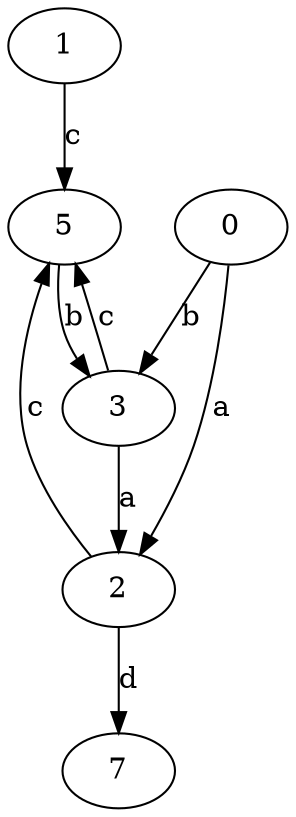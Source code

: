 strict digraph  {
1;
2;
3;
5;
7;
0;
1 -> 5  [label=c];
2 -> 5  [label=c];
2 -> 7  [label=d];
3 -> 2  [label=a];
3 -> 5  [label=c];
5 -> 3  [label=b];
0 -> 2  [label=a];
0 -> 3  [label=b];
}
